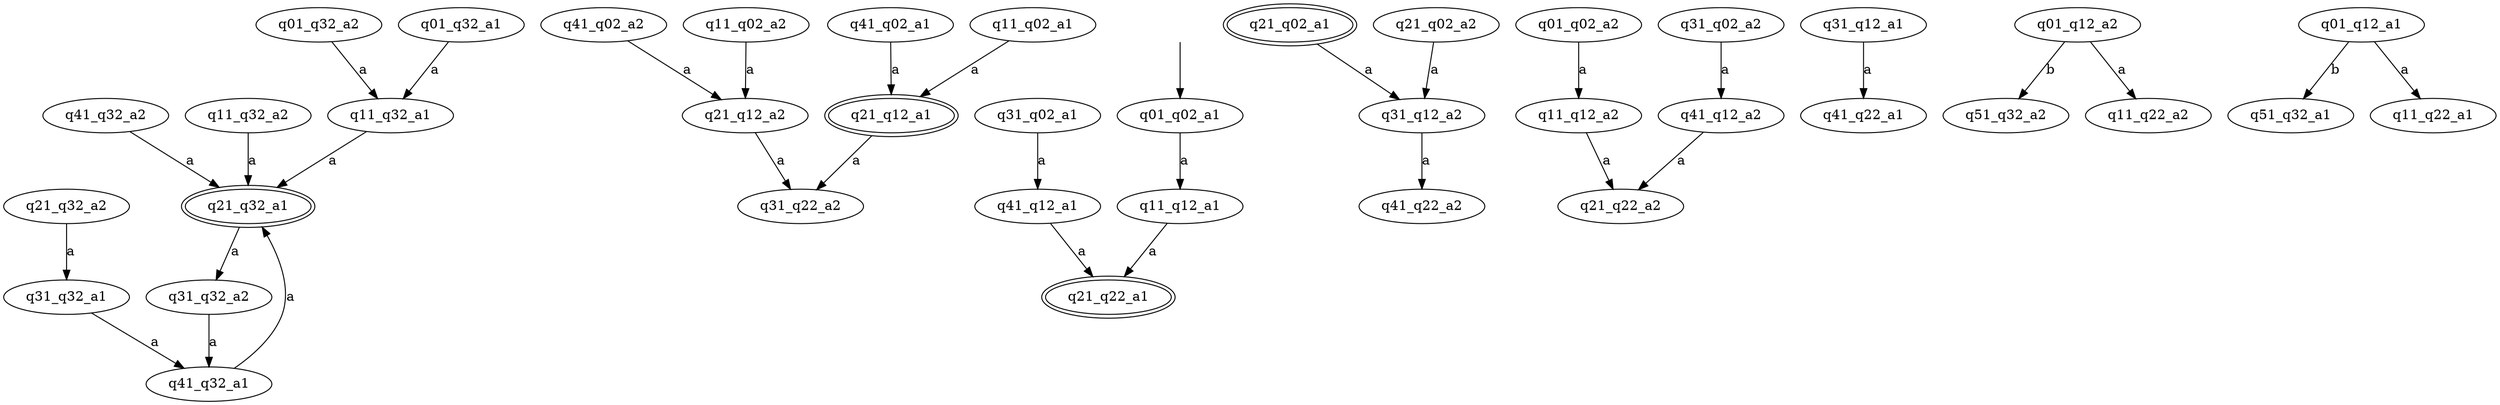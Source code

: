 digraph dot {
  q21_q32_a1 [peripheries = 2];
  q21_q32_a1 [peripheries = 2];
  q21_q12_a1 [peripheries = 2];
  q21_q22_a1 [peripheries = 2];
  q21_q02_a1 [peripheries = 2];
  to_q01_q02_a1 [shape = none,label=""];
  to_q01_q02_a1 -> q01_q02_a1;
  q41_q32_a2 -> q21_q32_a1 [label = "a"];
  q41_q32_a1 -> q21_q32_a1 [label = "a"];
  q41_q12_a2 -> q21_q22_a2 [label = "a"];
  q41_q12_a1 -> q21_q22_a1 [label = "a"];
  q41_q02_a2 -> q21_q12_a2 [label = "a"];
  q41_q02_a1 -> q21_q12_a1 [label = "a"];
  q31_q32_a2 -> q41_q32_a1 [label = "a"];
  q31_q32_a1 -> q41_q32_a1 [label = "a"];
  q31_q12_a2 -> q41_q22_a2 [label = "a"];
  q31_q12_a1 -> q41_q22_a1 [label = "a"];
  q31_q02_a2 -> q41_q12_a2 [label = "a"];
  q31_q02_a1 -> q41_q12_a1 [label = "a"];
  q21_q32_a2 -> q31_q32_a1 [label = "a"];
  q21_q32_a1 -> q31_q32_a2 [label = "a"];
  q21_q12_a2 -> q31_q22_a2 [label = "a"];
  q21_q12_a1 -> q31_q22_a2 [label = "a"];
  q21_q02_a2 -> q31_q12_a2 [label = "a"];
  q21_q02_a1 -> q31_q12_a2 [label = "a"];
  q11_q32_a2 -> q21_q32_a1 [label = "a"];
  q11_q32_a1 -> q21_q32_a1 [label = "a"];
  q11_q12_a2 -> q21_q22_a2 [label = "a"];
  q11_q12_a1 -> q21_q22_a1 [label = "a"];
  q11_q02_a2 -> q21_q12_a2 [label = "a"];
  q11_q02_a1 -> q21_q12_a1 [label = "a"];
  q01_q12_a2 -> q51_q32_a2 [label = "b"];
  q01_q12_a1 -> q51_q32_a1 [label = "b"];
  q01_q32_a2 -> q11_q32_a1 [label = "a"];
  q01_q32_a1 -> q11_q32_a1 [label = "a"];
  q01_q12_a2 -> q11_q22_a2 [label = "a"];
  q01_q12_a1 -> q11_q22_a1 [label = "a"];
  q01_q02_a2 -> q11_q12_a2 [label = "a"];
  q01_q02_a1 -> q11_q12_a1 [label = "a"];
}
